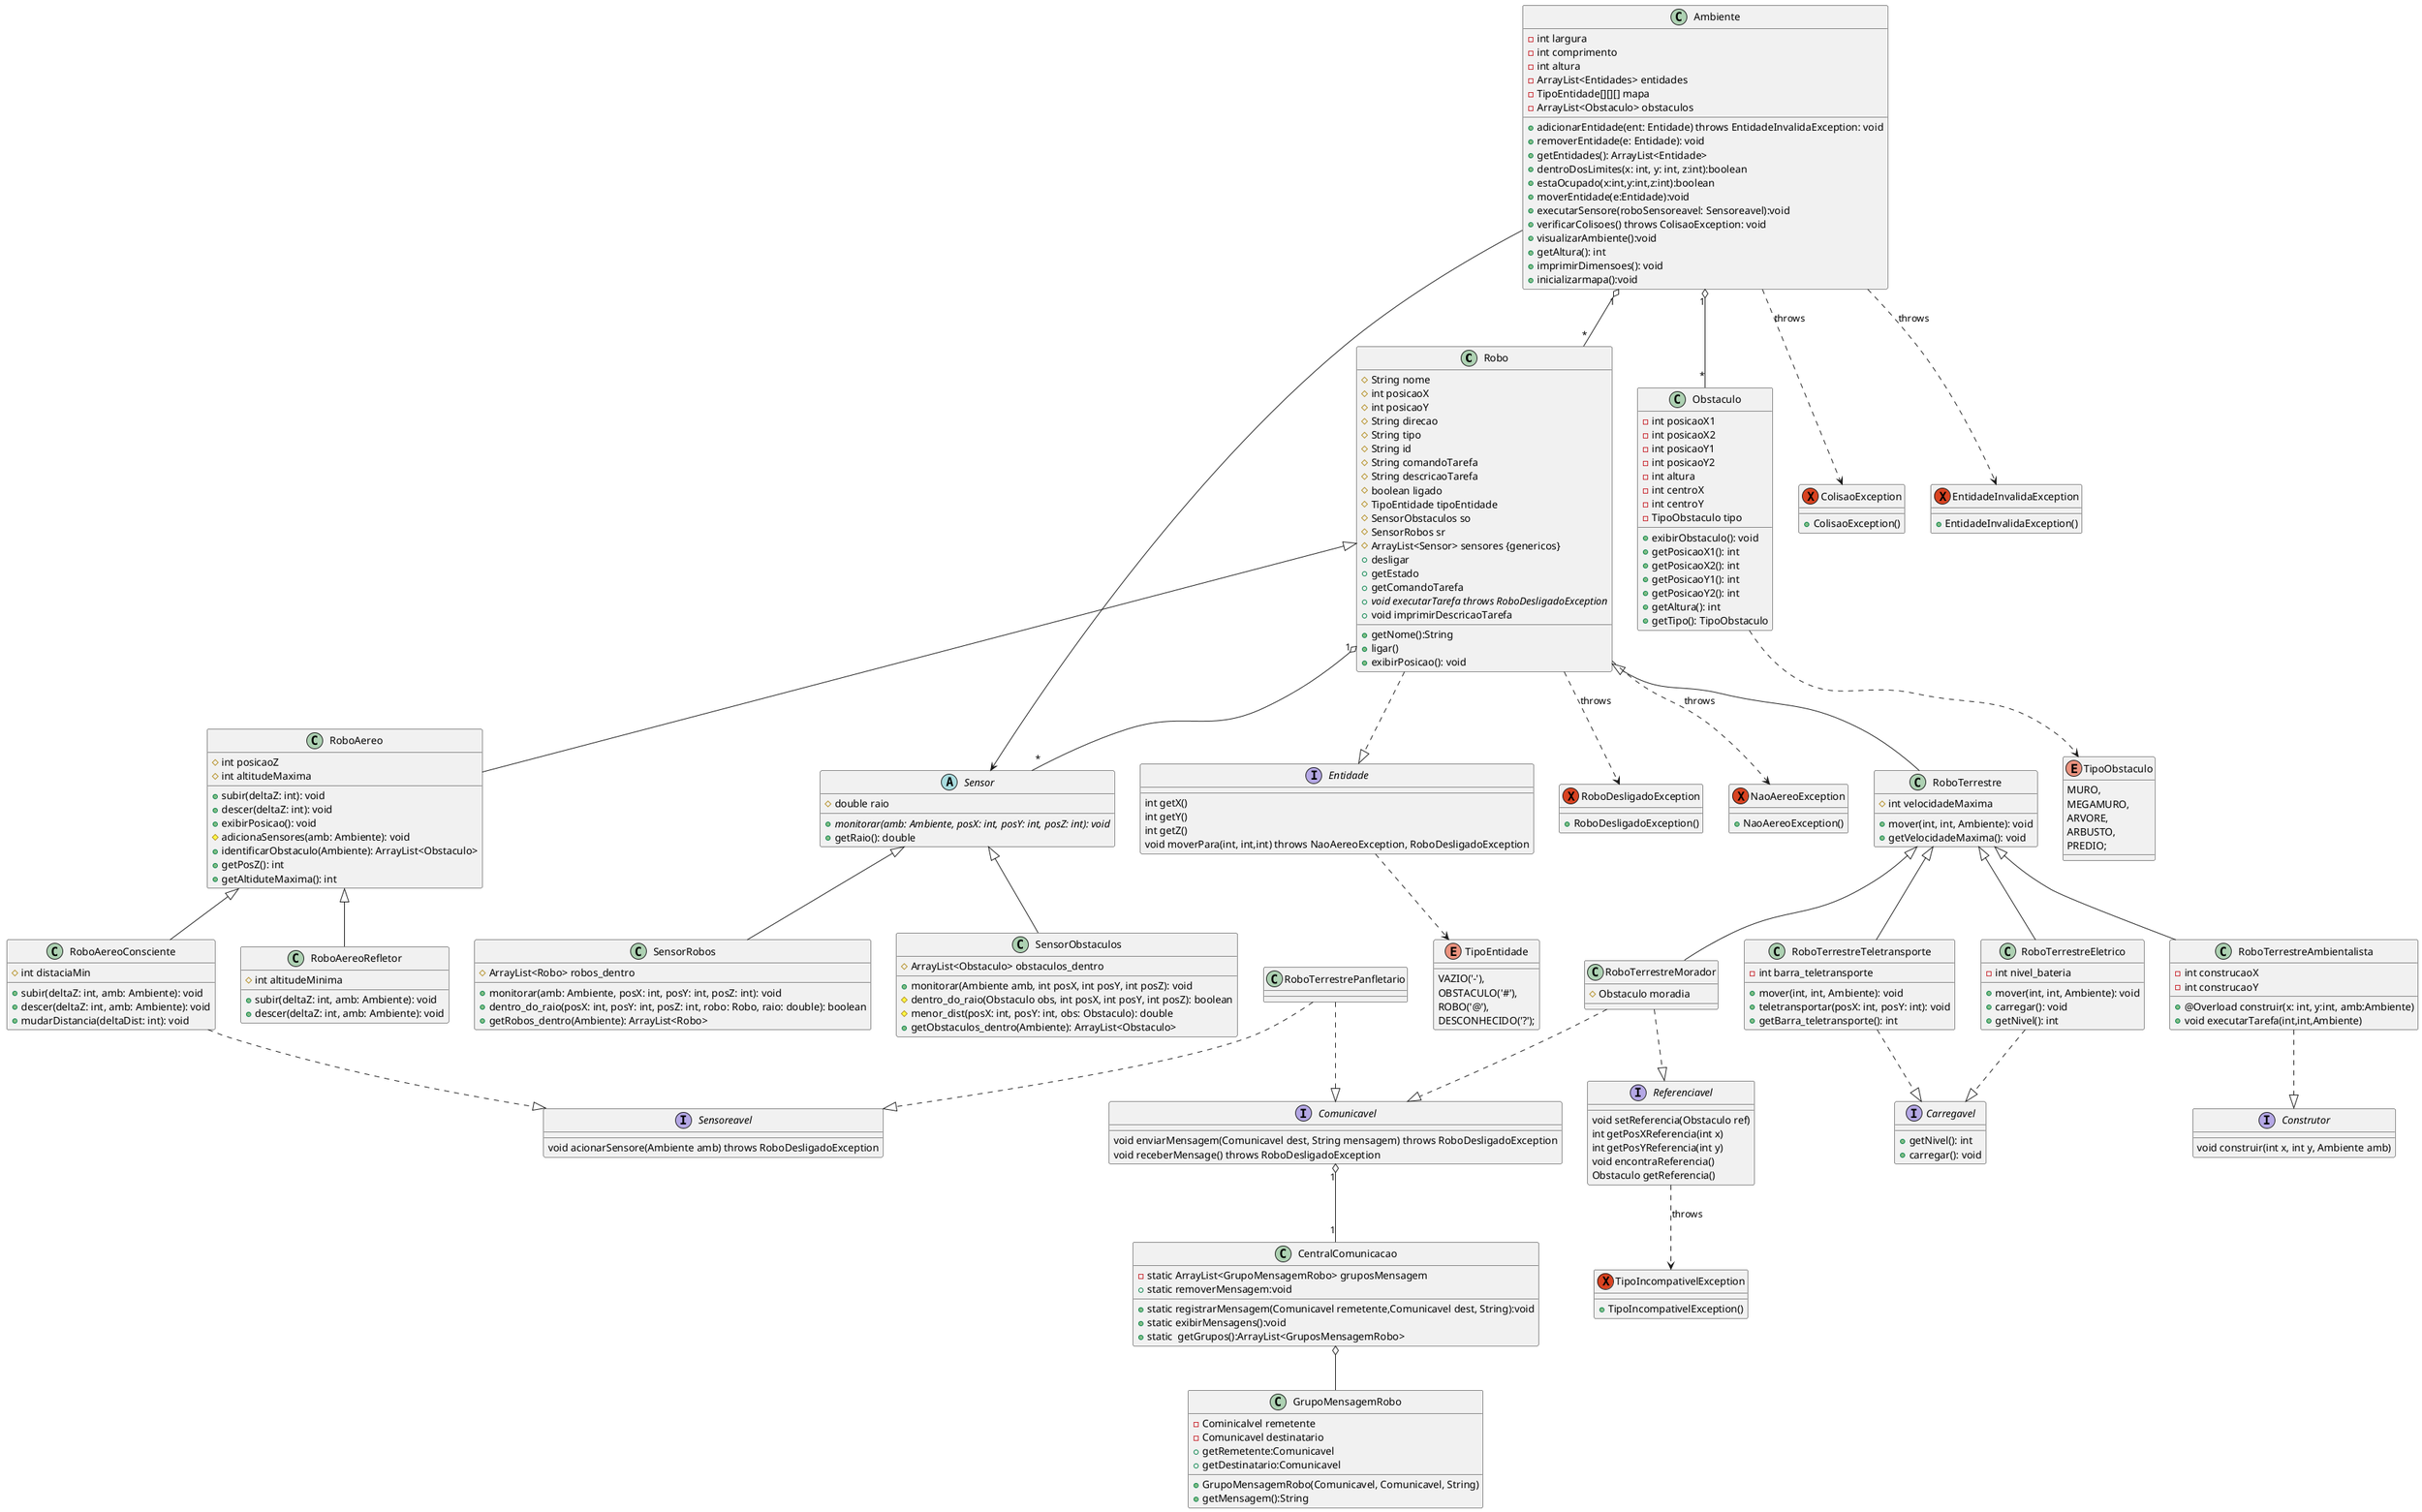 @startuml
class Robo {
  #String nome
  #int posicaoX
  #int posicaoY
  #String direcao
  #String tipo
  #String id
  #String comandoTarefa
  #String descricaoTarefa
  #boolean ligado 
  #TipoEntidade tipoEntidade
  #SensorObstaculos so 
  #SensorRobos sr
  #ArrayList<Sensor> sensores {genericos}
  +getNome():String
  +ligar()
  +desligar
  +getEstado
  +getComandoTarefa
  +{abstract} void executarTarefa throws RoboDesligadoException
  +void imprimirDescricaoTarefa
  +exibirPosicao(): void
}
class RoboTerrestre {
    #int velocidadeMaxima
    +mover(int, int, Ambiente): void
    +getVelocidadeMaxima(): void
}
class RoboTerrestreEletrico {
    -int nivel_bateria
    +mover(int, int, Ambiente): void
    +carregar(): void
    +getNivel(): int
}
class RoboTerrestreTeletransporte {
    -int barra_teletransporte
    +mover(int, int, Ambiente): void
    +teletransportar(posX: int, posY: int): void
    +getBarra_teletransporte(): int
}
class RoboTerrestreAmbientalista {
    -int construcaoX
    -int construcaoY
    +@Overload construir(x: int, y:int, amb:Ambiente)
    +void executarTarefa(int,int,Ambiente)
}
class RoboTerrestreMorador {
    #Obstaculo moradia
}
class RoboTerrestrePanfletario {

}
class RoboAereo {
    #int posicaoZ
    #int altitudeMaxima
    +subir(deltaZ: int): void
    +descer(deltaZ: int): void
    +exibirPosicao(): void
    #adicionaSensores(amb: Ambiente): void
    +identificarObstaculo(Ambiente): ArrayList<Obstaculo>
    +getPosZ(): int
    +getAltiduteMaxima(): int
}
class RoboAereoConsciente {
    #int distaciaMin
    +subir(deltaZ: int, amb: Ambiente): void
    +descer(deltaZ: int, amb: Ambiente): void
    +mudarDistancia(deltaDist: int): void
}
class RoboAereoRefletor {
    #int altitudeMinima
    +subir(deltaZ: int, amb: Ambiente): void
    +descer(deltaZ: int, amb: Ambiente): void
}
abstract class Sensor {
    #double raio
    +{abstract} monitorar(amb: Ambiente, posX: int, posY: int, posZ: int): void
    +getRaio(): double
}
class SensorRobos {
    #ArrayList<Robo> robos_dentro
    +monitorar(amb: Ambiente, posX: int, posY: int, posZ: int): void
    +dentro_do_raio(posX: int, posY: int, posZ: int, robo: Robo, raio: double): boolean
    +getRobos_dentro(Ambiente): ArrayList<Robo>
}
class SensorObstaculos {
    #ArrayList<Obstaculo> obstaculos_dentro
    +monitorar(Ambiente amb, int posX, int posY, int posZ): void
    #dentro_do_raio(Obstaculo obs, int posX, int posY, int posZ): boolean
    #menor_dist(posX: int, posY: int, obs: Obstaculo): double
    +getObstaculos_dentro(Ambiente): ArrayList<Obstaculo>
}
class Ambiente {
   -int largura
   -int comprimento
   -int altura
   -ArrayList<Entidades> entidades
   -TipoEntidade[][][] mapa
   -ArrayList<Obstaculo> obstaculos
   +adicionarEntidade(ent: Entidade) throws EntidadeInvalidaException: void
   +removerEntidade(e: Entidade): void
   +getEntidades(): ArrayList<Entidade>
   +dentroDosLimites(x: int, y: int, z:int):boolean
   +estaOcupado(x:int,y:int,z:int):boolean
   +moverEntidade(e:Entidade):void
   +executarSensore(roboSensoreavel: Sensoreavel):void
   +verificarColisoes() throws ColisaoException: void
   +visualizarAmbiente():void
   +getAltura(): int
   +imprimirDimensoes(): void
   +inicializarmapa():void

}
class Obstaculo {
    -int posicaoX1
    -int posicaoX2
    -int posicaoY1
    -int posicaoY2
    -int altura
    -int centroX
    -int centroY 
    -TipoObstaculo tipo
    +exibirObstaculo(): void
    +getPosicaoX1(): int
    +getPosicaoX2(): int
    +getPosicaoY1(): int
    +getPosicaoY2(): int
    +getAltura(): int
    +getTipo(): TipoObstaculo
}
class CentralComunicacao {
    -static ArrayList<GrupoMensagemRobo> gruposMensagem
    +static registrarMensagem(Comunicavel remetente,Comunicavel dest, String):void
    +static exibirMensagens():void 
    +static  getGrupos():ArrayList<GruposMensagemRobo>
    +static removerMensagem:void 
}
class GrupoMensagemRobo {
    -Cominicalvel remetente
    -Comunicavel destinatario
    +GrupoMensagemRobo(Comunicavel, Comunicavel, String)
    +getRemetente:Comunicavel 
    +getDestinatario:Comunicavel 
    +getMensagem():String 
}
enum TipoObstaculo {
    MURO,
    MEGAMURO,
    ARVORE,
    ARBUSTO,
    PREDIO;
}
enum TipoEntidade{
    VAZIO('-'),
    OBSTACULO('#'),
    ROBO('@'),
    DESCONHECIDO('?');
}
interface Entidade {
    int getX()
    int getY()
    int getZ()
    void moverPara(int, int,int) throws NaoAereoException, RoboDesligadoException
}
interface Comunicavel {
    void enviarMensagem(Comunicavel dest, String mensagem) throws RoboDesligadoException
    void receberMensage() throws RoboDesligadoException
}
interface Sensoreavel {
    void acionarSensore(Ambiente amb) throws RoboDesligadoException
}
interface Construtor {
    void construir(int x, int y, Ambiente amb)
}
interface Referenciavel {
    void setReferencia(Obstaculo ref)
    int getPosXReferencia(int x)
    int getPosYReferencia(int y)
    void encontraReferencia()
    Obstaculo getReferencia()
}
interface Carregavel{
    +getNivel(): int
    +carregar(): void
}
exception ColisaoException {
    +ColisaoException()
}
exception RoboDesligadoException {
    +RoboDesligadoException()
}
exception NaoAereoException {
    +NaoAereoException()
}
exception EntidadeInvalidaException {
    +EntidadeInvalidaException()
}
exception TipoIncompativelException {
    +TipoIncompativelException()
}

Referenciavel ..> TipoIncompativelException : «throws» 
Comunicavel "1" o-- "1" CentralComunicacao
CentralComunicacao o-- GrupoMensagemRobo
Ambiente ..> ColisaoException : «throws» 
Ambiente ..> EntidadeInvalidaException : «throws» 
Robo ..> NaoAereoException : «throws» 
Robo ..> RoboDesligadoException : «throws» 
RoboTerrestreEletrico ..|> Carregavel
RoboTerrestreTeletransporte ..|> Carregavel
RoboTerrestrePanfletario ..|> Comunicavel
RoboTerrestrePanfletario..|> Sensoreavel
RoboAereoConsciente ..|> Sensoreavel
RoboTerrestreMorador ..|> Referenciavel
RoboTerrestreMorador ..|> Comunicavel
RoboTerrestreAmbientalista ..|> Construtor
Robo ..|> Entidade
Sensor <|-- SensorObstaculos
Sensor <|-- SensorRobos
Ambiente --> Sensor
Ambiente "1" o-- "*" Robo
Ambiente "1" o-- "*" Obstaculo
Robo "1" o-- "*" Sensor
RoboAereo <|-- RoboAereoRefletor
RoboAereo <|-- RoboAereoConsciente
RoboTerrestre <|-- RoboTerrestreTeletransporte
RoboTerrestre <|-- RoboTerrestreEletrico
RoboTerrestre <|-- RoboTerrestreAmbientalista
RoboTerrestre <|-- RoboTerrestreMorador
Robo <|-- RoboAereo
Robo <|-- RoboTerrestre
Obstaculo ..> TipoObstaculo
Entidade ..>TipoEntidade
@enduml
